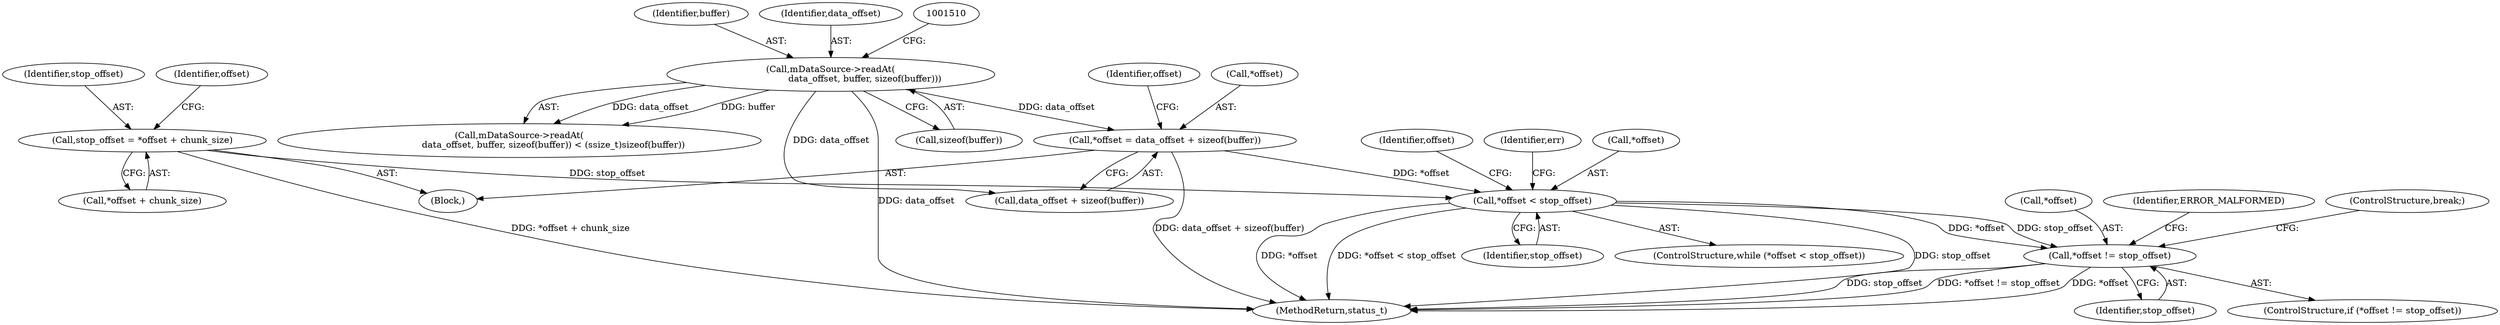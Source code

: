 digraph "0_Android_463a6f807e187828442949d1924e143cf07778c6@pointer" {
"1001596" [label="(Call,*offset < stop_offset)"];
"1001588" [label="(Call,*offset = data_offset + sizeof(buffer))"];
"1001504" [label="(Call,mDataSource->readAt(\n                        data_offset, buffer, sizeof(buffer)))"];
"1001582" [label="(Call,stop_offset = *offset + chunk_size)"];
"1001617" [label="(Call,*offset != stop_offset)"];
"1001618" [label="(Call,*offset)"];
"1001504" [label="(Call,mDataSource->readAt(\n                        data_offset, buffer, sizeof(buffer)))"];
"1001596" [label="(Call,*offset < stop_offset)"];
"1001584" [label="(Call,*offset + chunk_size)"];
"1001620" [label="(Identifier,stop_offset)"];
"1001588" [label="(Call,*offset = data_offset + sizeof(buffer))"];
"1001623" [label="(Identifier,ERROR_MALFORMED)"];
"1001624" [label="(ControlStructure,break;)"];
"1001619" [label="(Identifier,offset)"];
"1001617" [label="(Call,*offset != stop_offset)"];
"1001490" [label="(Block,)"];
"1001598" [label="(Identifier,offset)"];
"1001603" [label="(Identifier,err)"];
"1001597" [label="(Call,*offset)"];
"1001503" [label="(Call,mDataSource->readAt(\n                        data_offset, buffer, sizeof(buffer)) < (ssize_t)sizeof(buffer))"];
"1001599" [label="(Identifier,stop_offset)"];
"1001506" [label="(Identifier,buffer)"];
"1001616" [label="(ControlStructure,if (*offset != stop_offset))"];
"1001595" [label="(ControlStructure,while (*offset < stop_offset))"];
"1001591" [label="(Call,data_offset + sizeof(buffer))"];
"1001505" [label="(Identifier,data_offset)"];
"1001589" [label="(Call,*offset)"];
"1002911" [label="(MethodReturn,status_t)"];
"1001507" [label="(Call,sizeof(buffer))"];
"1001582" [label="(Call,stop_offset = *offset + chunk_size)"];
"1001583" [label="(Identifier,stop_offset)"];
"1001590" [label="(Identifier,offset)"];
"1001596" -> "1001595"  [label="AST: "];
"1001596" -> "1001599"  [label="CFG: "];
"1001597" -> "1001596"  [label="AST: "];
"1001599" -> "1001596"  [label="AST: "];
"1001603" -> "1001596"  [label="CFG: "];
"1001619" -> "1001596"  [label="CFG: "];
"1001596" -> "1002911"  [label="DDG: stop_offset"];
"1001596" -> "1002911"  [label="DDG: *offset"];
"1001596" -> "1002911"  [label="DDG: *offset < stop_offset"];
"1001588" -> "1001596"  [label="DDG: *offset"];
"1001582" -> "1001596"  [label="DDG: stop_offset"];
"1001596" -> "1001617"  [label="DDG: *offset"];
"1001596" -> "1001617"  [label="DDG: stop_offset"];
"1001588" -> "1001490"  [label="AST: "];
"1001588" -> "1001591"  [label="CFG: "];
"1001589" -> "1001588"  [label="AST: "];
"1001591" -> "1001588"  [label="AST: "];
"1001598" -> "1001588"  [label="CFG: "];
"1001588" -> "1002911"  [label="DDG: data_offset + sizeof(buffer)"];
"1001504" -> "1001588"  [label="DDG: data_offset"];
"1001504" -> "1001503"  [label="AST: "];
"1001504" -> "1001507"  [label="CFG: "];
"1001505" -> "1001504"  [label="AST: "];
"1001506" -> "1001504"  [label="AST: "];
"1001507" -> "1001504"  [label="AST: "];
"1001510" -> "1001504"  [label="CFG: "];
"1001504" -> "1002911"  [label="DDG: data_offset"];
"1001504" -> "1001503"  [label="DDG: data_offset"];
"1001504" -> "1001503"  [label="DDG: buffer"];
"1001504" -> "1001591"  [label="DDG: data_offset"];
"1001582" -> "1001490"  [label="AST: "];
"1001582" -> "1001584"  [label="CFG: "];
"1001583" -> "1001582"  [label="AST: "];
"1001584" -> "1001582"  [label="AST: "];
"1001590" -> "1001582"  [label="CFG: "];
"1001582" -> "1002911"  [label="DDG: *offset + chunk_size"];
"1001617" -> "1001616"  [label="AST: "];
"1001617" -> "1001620"  [label="CFG: "];
"1001618" -> "1001617"  [label="AST: "];
"1001620" -> "1001617"  [label="AST: "];
"1001623" -> "1001617"  [label="CFG: "];
"1001624" -> "1001617"  [label="CFG: "];
"1001617" -> "1002911"  [label="DDG: stop_offset"];
"1001617" -> "1002911"  [label="DDG: *offset != stop_offset"];
"1001617" -> "1002911"  [label="DDG: *offset"];
}
